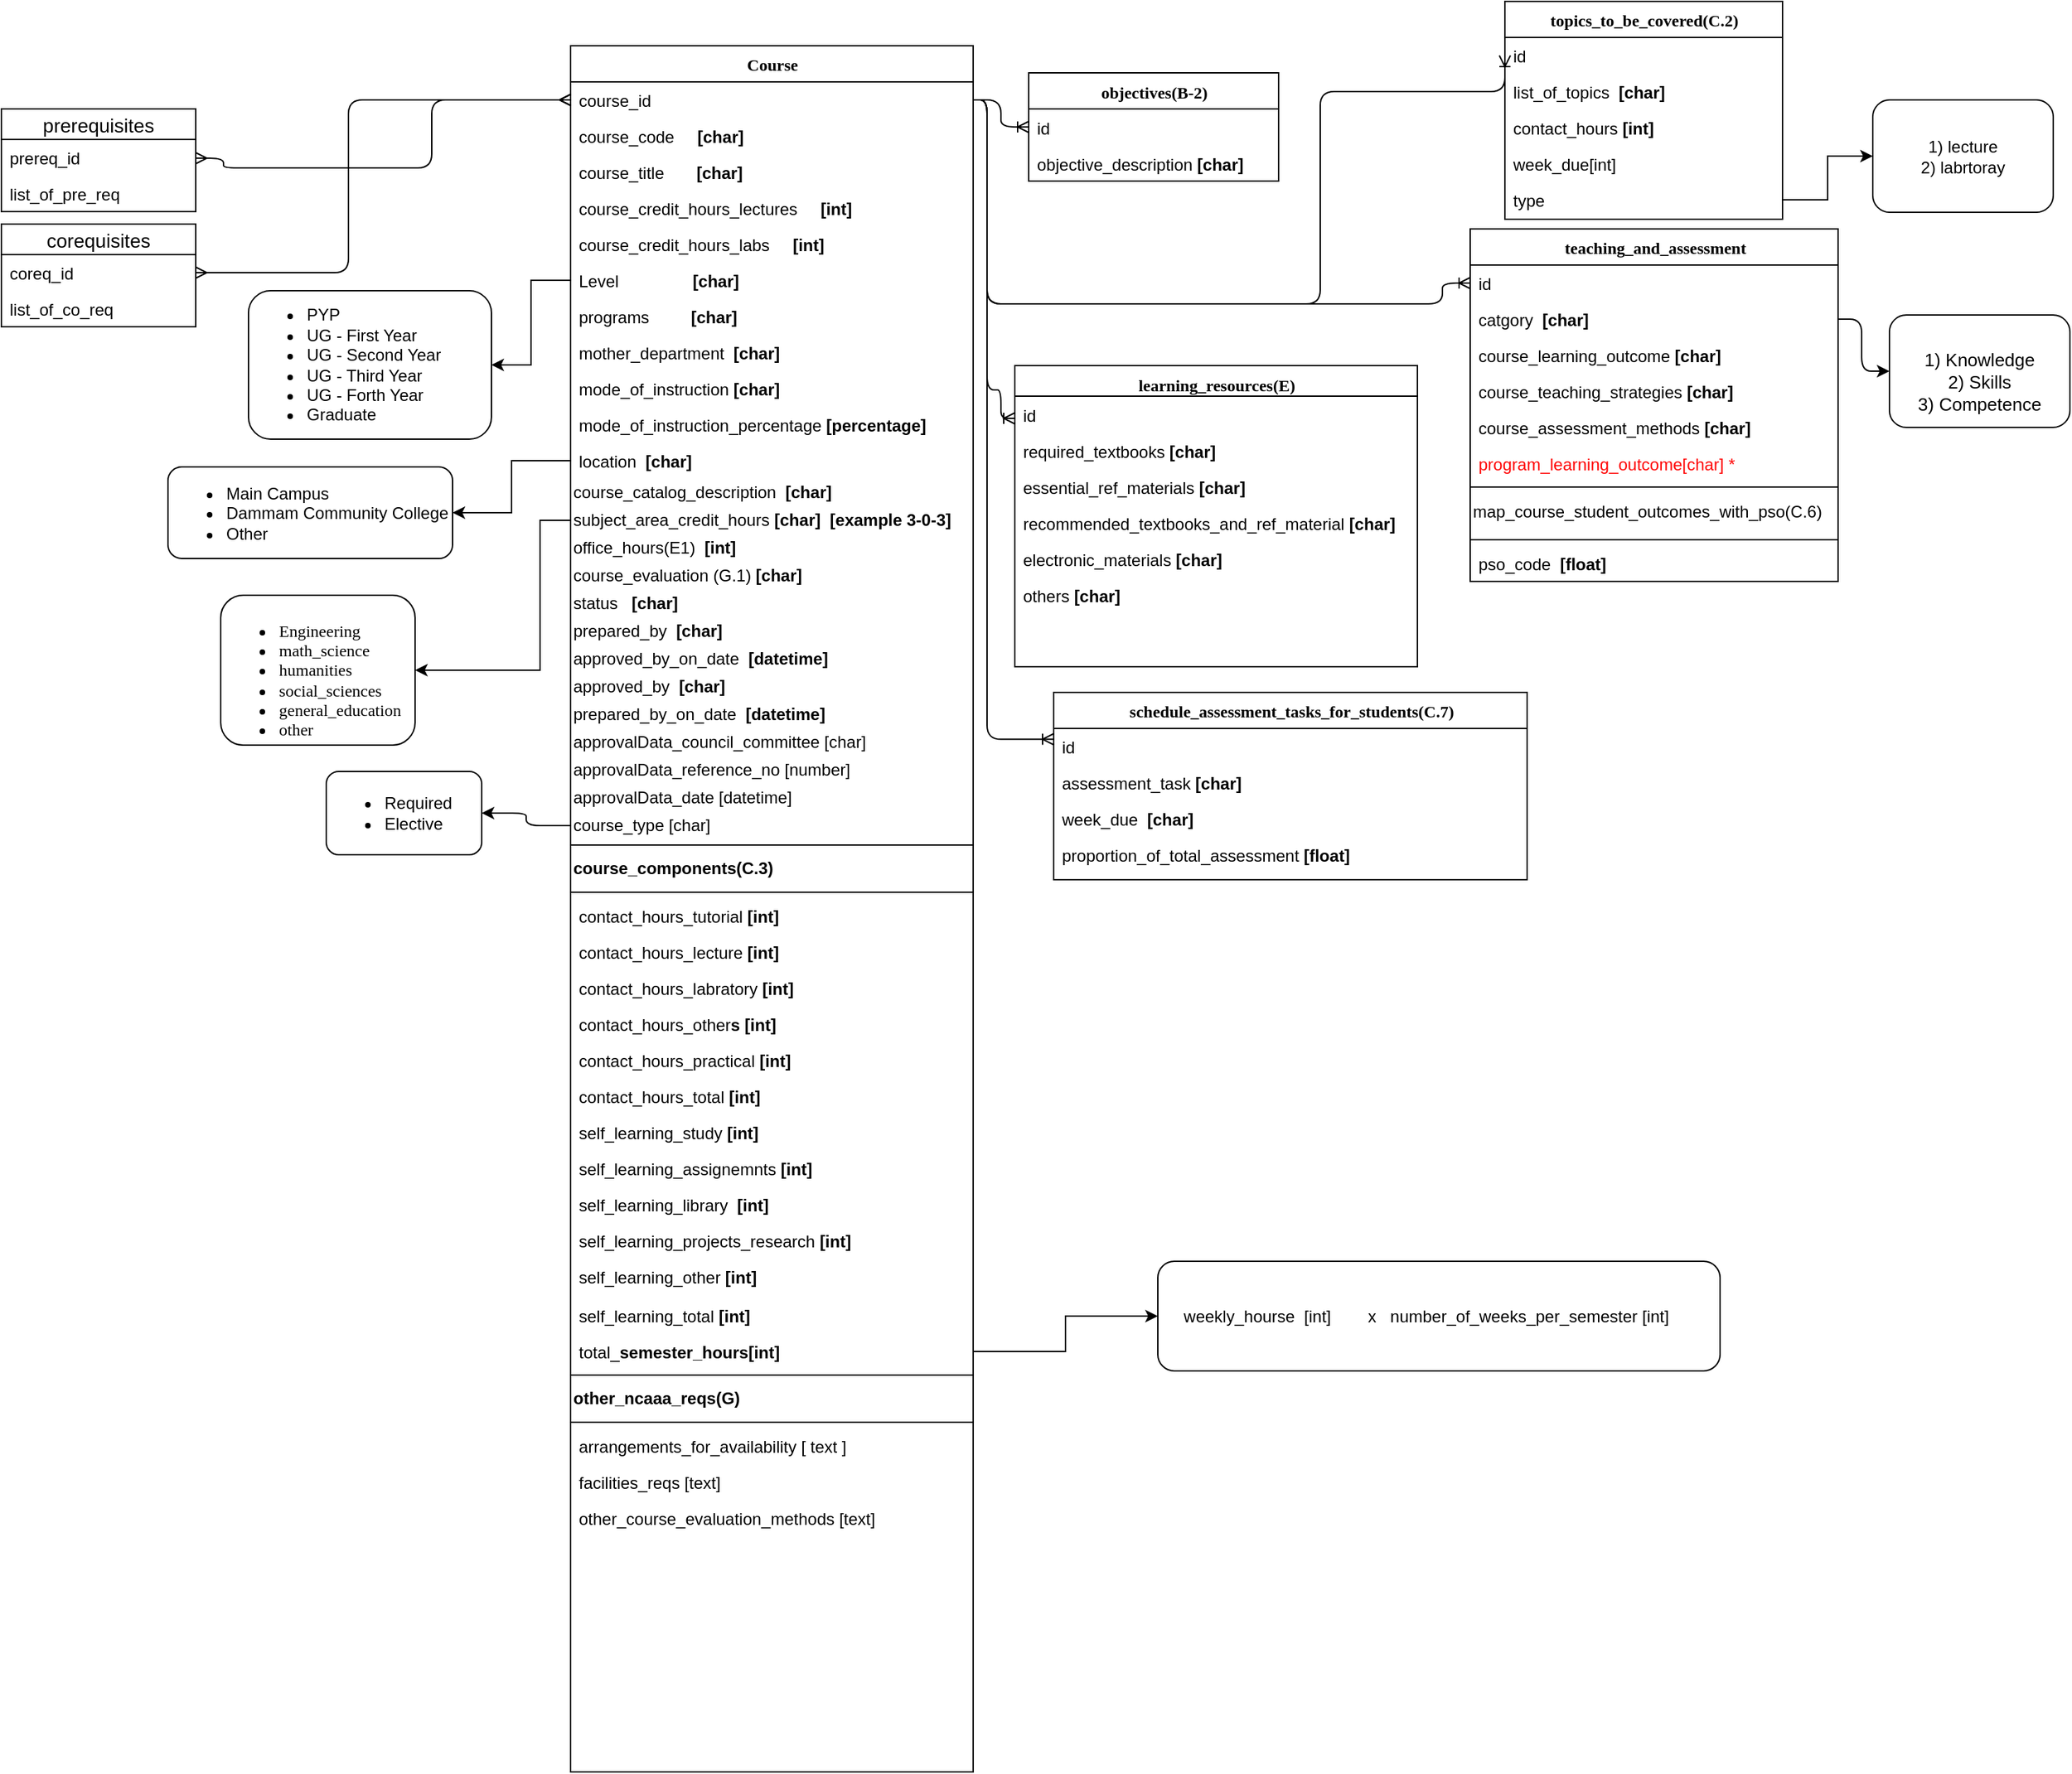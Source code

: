 <mxfile version="10.6.7" type="device"><diagram name="Page-1" id="9f46799a-70d6-7492-0946-bef42562c5a5"><mxGraphModel dx="1968" dy="808" grid="1" gridSize="10" guides="1" tooltips="1" connect="1" arrows="1" fold="1" page="1" pageScale="1" pageWidth="1654" pageHeight="1169" background="#ffffff" math="0" shadow="0"><root><mxCell id="0"/><mxCell id="1" parent="0"/><mxCell id="78961159f06e98e8-17" value="topics_to_be_covered(C.2)" style="swimlane;html=1;fontStyle=1;align=center;verticalAlign=top;childLayout=stackLayout;horizontal=1;startSize=26;horizontalStack=0;resizeParent=1;resizeLast=0;collapsible=1;marginBottom=0;swimlaneFillColor=#ffffff;rounded=0;shadow=0;comic=0;labelBackgroundColor=none;strokeColor=#000000;strokeWidth=1;fillColor=none;fontFamily=Verdana;fontSize=12;fontColor=#000000;" parent="1" vertex="1"><mxGeometry x="1165" y="34" width="200" height="157" as="geometry"/></mxCell><mxCell id="78961159f06e98e8-21" value="id" style="text;html=1;strokeColor=none;fillColor=none;align=left;verticalAlign=top;spacingLeft=4;spacingRight=4;whiteSpace=wrap;overflow=hidden;rotatable=0;points=[[0,0.5],[1,0.5]];portConstraint=eastwest;" parent="78961159f06e98e8-17" vertex="1"><mxGeometry y="26" width="200" height="26" as="geometry"/></mxCell><mxCell id="78961159f06e98e8-23" value="list_of_topics&amp;nbsp; &lt;b&gt;[char]&lt;/b&gt;" style="text;html=1;strokeColor=none;fillColor=none;align=left;verticalAlign=top;spacingLeft=4;spacingRight=4;whiteSpace=wrap;overflow=hidden;rotatable=0;points=[[0,0.5],[1,0.5]];portConstraint=eastwest;" parent="78961159f06e98e8-17" vertex="1"><mxGeometry y="52" width="200" height="26" as="geometry"/></mxCell><mxCell id="78961159f06e98e8-26" value="contact_hours &lt;b&gt;[int]&lt;/b&gt;" style="text;html=1;strokeColor=none;fillColor=none;align=left;verticalAlign=top;spacingLeft=4;spacingRight=4;whiteSpace=wrap;overflow=hidden;rotatable=0;points=[[0,0.5],[1,0.5]];portConstraint=eastwest;" parent="78961159f06e98e8-17" vertex="1"><mxGeometry y="78" width="200" height="26" as="geometry"/></mxCell><mxCell id="pVJimiDEYd39aY8w3Lgu-6" value="week_due[int]" style="text;html=1;strokeColor=none;fillColor=none;align=left;verticalAlign=top;spacingLeft=4;spacingRight=4;whiteSpace=wrap;overflow=hidden;rotatable=0;points=[[0,0.5],[1,0.5]];portConstraint=eastwest;" vertex="1" parent="78961159f06e98e8-17"><mxGeometry y="104" width="200" height="26" as="geometry"/></mxCell><mxCell id="pVJimiDEYd39aY8w3Lgu-5" value="type" style="text;html=1;strokeColor=none;fillColor=none;align=left;verticalAlign=top;spacingLeft=4;spacingRight=4;whiteSpace=wrap;overflow=hidden;rotatable=0;points=[[0,0.5],[1,0.5]];portConstraint=eastwest;" vertex="1" parent="78961159f06e98e8-17"><mxGeometry y="130" width="200" height="26" as="geometry"/></mxCell><mxCell id="78961159f06e98e8-30" value="Course" style="swimlane;html=1;fontStyle=1;align=center;verticalAlign=top;childLayout=stackLayout;horizontal=1;startSize=26;horizontalStack=0;resizeParent=1;resizeLast=0;collapsible=1;marginBottom=0;swimlaneFillColor=#ffffff;rounded=0;shadow=0;comic=0;labelBackgroundColor=none;strokeColor=#000000;strokeWidth=1;fillColor=none;fontFamily=Verdana;fontSize=12;fontColor=#000000;" parent="1" vertex="1"><mxGeometry x="492" y="66" width="290" height="1244" as="geometry"/></mxCell><mxCell id="78961159f06e98e8-40" value="course_id" style="text;html=1;strokeColor=none;fillColor=none;align=left;verticalAlign=top;spacingLeft=4;spacingRight=4;whiteSpace=wrap;overflow=hidden;rotatable=0;points=[[0,0.5],[1,0.5]];portConstraint=eastwest;" parent="78961159f06e98e8-30" vertex="1"><mxGeometry y="26" width="290" height="26" as="geometry"/></mxCell><mxCell id="78961159f06e98e8-31" value="course_code&amp;nbsp;&amp;nbsp;&amp;nbsp;&amp;nbsp; &lt;b&gt;[char]&lt;/b&gt;" style="text;html=1;strokeColor=none;fillColor=none;align=left;verticalAlign=top;spacingLeft=4;spacingRight=4;whiteSpace=wrap;overflow=hidden;rotatable=0;points=[[0,0.5],[1,0.5]];portConstraint=eastwest;" parent="78961159f06e98e8-30" vertex="1"><mxGeometry y="52" width="290" height="26" as="geometry"/></mxCell><mxCell id="78961159f06e98e8-32" value="course_title &amp;nbsp; &amp;nbsp; &amp;nbsp; &lt;b&gt;[char]&lt;/b&gt;" style="text;html=1;strokeColor=none;fillColor=none;align=left;verticalAlign=top;spacingLeft=4;spacingRight=4;whiteSpace=wrap;overflow=hidden;rotatable=0;points=[[0,0.5],[1,0.5]];portConstraint=eastwest;" parent="78961159f06e98e8-30" vertex="1"><mxGeometry y="78" width="290" height="26" as="geometry"/></mxCell><mxCell id="UzLOfeSISGi2PyejeYee-67" value="course_credit_hours_lectures &amp;nbsp; &amp;nbsp; &lt;b&gt;[int]&lt;/b&gt;" style="text;html=1;strokeColor=none;fillColor=none;align=left;verticalAlign=top;spacingLeft=4;spacingRight=4;whiteSpace=wrap;overflow=hidden;rotatable=0;points=[[0,0.5],[1,0.5]];portConstraint=eastwest;fontColor=#000000;" parent="78961159f06e98e8-30" vertex="1"><mxGeometry y="104" width="290" height="26" as="geometry"/></mxCell><mxCell id="pVJimiDEYd39aY8w3Lgu-1" value="course_credit_hours_labs &amp;nbsp; &amp;nbsp; &lt;b&gt;[int]&lt;/b&gt;" style="text;html=1;strokeColor=none;fillColor=none;align=left;verticalAlign=top;spacingLeft=4;spacingRight=4;whiteSpace=wrap;overflow=hidden;rotatable=0;points=[[0,0.5],[1,0.5]];portConstraint=eastwest;fontColor=#000000;" vertex="1" parent="78961159f06e98e8-30"><mxGeometry y="130" width="290" height="26" as="geometry"/></mxCell><mxCell id="UzLOfeSISGi2PyejeYee-46" value="Level&amp;nbsp;&amp;nbsp;&amp;nbsp;&amp;nbsp;&amp;nbsp;&amp;nbsp;&amp;nbsp;&amp;nbsp;&amp;nbsp;&amp;nbsp;&amp;nbsp;&amp;nbsp;&amp;nbsp;&amp;nbsp;&amp;nbsp; &lt;b&gt;[char]&lt;/b&gt;" style="text;html=1;strokeColor=none;fillColor=none;align=left;verticalAlign=top;spacingLeft=4;spacingRight=4;whiteSpace=wrap;overflow=hidden;rotatable=0;points=[[0,0.5],[1,0.5]];portConstraint=eastwest;" parent="78961159f06e98e8-30" vertex="1"><mxGeometry y="156" width="290" height="26" as="geometry"/></mxCell><mxCell id="78961159f06e98e8-33" value="programs&amp;nbsp;&amp;nbsp;&amp;nbsp;&amp;nbsp;&amp;nbsp;&amp;nbsp;&amp;nbsp;&amp;nbsp; &lt;b&gt;[char]&lt;/b&gt;" style="text;html=1;strokeColor=none;fillColor=none;align=left;verticalAlign=top;spacingLeft=4;spacingRight=4;whiteSpace=wrap;overflow=hidden;rotatable=0;points=[[0,0.5],[1,0.5]];portConstraint=eastwest;" parent="78961159f06e98e8-30" vertex="1"><mxGeometry y="182" width="290" height="26" as="geometry"/></mxCell><mxCell id="iOFDOHU7f14Lw6qWiUAn-1" value="mother_department&amp;nbsp; &lt;b&gt;[char]&lt;/b&gt;" style="text;html=1;strokeColor=none;fillColor=none;align=left;verticalAlign=top;spacingLeft=4;spacingRight=4;whiteSpace=wrap;overflow=hidden;rotatable=0;points=[[0,0.5],[1,0.5]];portConstraint=eastwest;" parent="78961159f06e98e8-30" vertex="1"><mxGeometry y="208" width="290" height="26" as="geometry"/></mxCell><mxCell id="78961159f06e98e8-39" value="mode_of_instruction &lt;b&gt;[char]&lt;/b&gt;" style="text;html=1;strokeColor=none;fillColor=none;align=left;verticalAlign=top;spacingLeft=4;spacingRight=4;whiteSpace=wrap;overflow=hidden;rotatable=0;points=[[0,0.5],[1,0.5]];portConstraint=eastwest;" parent="78961159f06e98e8-30" vertex="1"><mxGeometry y="234" width="290" height="26" as="geometry"/></mxCell><mxCell id="UzLOfeSISGi2PyejeYee-68" value="mode_of_instruction_percentage &lt;b&gt;[percentage]&lt;/b&gt;" style="text;html=1;strokeColor=none;fillColor=none;align=left;verticalAlign=top;spacingLeft=4;spacingRight=4;whiteSpace=wrap;overflow=hidden;rotatable=0;points=[[0,0.5],[1,0.5]];portConstraint=eastwest;" parent="78961159f06e98e8-30" vertex="1"><mxGeometry y="260" width="290" height="26" as="geometry"/></mxCell><mxCell id="78961159f06e98e8-37" value="location&amp;nbsp; &lt;b&gt;[char]&lt;/b&gt;" style="text;html=1;strokeColor=none;fillColor=none;align=left;verticalAlign=top;spacingLeft=4;spacingRight=4;whiteSpace=wrap;overflow=hidden;rotatable=0;points=[[0,0.5],[1,0.5]];portConstraint=eastwest;" parent="78961159f06e98e8-30" vertex="1"><mxGeometry y="286" width="290" height="26" as="geometry"/></mxCell><mxCell id="_M7aAqC1SInyn1XYir2N-4" value="course_catalog_description&amp;nbsp; &lt;b&gt;[char]&lt;/b&gt;" style="text;html=1;strokeColor=none;fillColor=none;align=left;verticalAlign=middle;whiteSpace=wrap;rounded=0;" parent="78961159f06e98e8-30" vertex="1"><mxGeometry y="312" width="290" height="20" as="geometry"/></mxCell><mxCell id="_M7aAqC1SInyn1XYir2N-6" value="subject_area_credit_hours &lt;b&gt;[char]&amp;nbsp; [example 3-0-3]&lt;br&gt;&lt;/b&gt;" style="text;html=1;strokeColor=none;fillColor=none;align=left;verticalAlign=middle;whiteSpace=wrap;rounded=0;" parent="78961159f06e98e8-30" vertex="1"><mxGeometry y="332" width="290" height="20" as="geometry"/></mxCell><mxCell id="_M7aAqC1SInyn1XYir2N-10" value="&lt;div&gt;office_hours(E1)&amp;nbsp; &lt;b&gt;[int]&lt;/b&gt;&lt;/div&gt;" style="text;html=1;strokeColor=none;fillColor=none;align=left;verticalAlign=middle;whiteSpace=wrap;rounded=0;" parent="78961159f06e98e8-30" vertex="1"><mxGeometry y="352" width="290" height="20" as="geometry"/></mxCell><mxCell id="_M7aAqC1SInyn1XYir2N-77" value="course_evaluation (G.1) &lt;b&gt;[char]&lt;/b&gt;" style="text;html=1;strokeColor=none;fillColor=none;align=left;verticalAlign=middle;whiteSpace=wrap;rounded=0;" parent="78961159f06e98e8-30" vertex="1"><mxGeometry y="372" width="290" height="20" as="geometry"/></mxCell><mxCell id="UzLOfeSISGi2PyejeYee-38" value="status&amp;nbsp;&amp;nbsp; &lt;b&gt;[char]&lt;/b&gt;" style="text;html=1;strokeColor=none;fillColor=none;align=left;verticalAlign=middle;whiteSpace=wrap;rounded=0;" parent="78961159f06e98e8-30" vertex="1"><mxGeometry y="392" width="290" height="20" as="geometry"/></mxCell><mxCell id="UzLOfeSISGi2PyejeYee-40" value="prepared_by&amp;nbsp; &lt;b&gt;[char]&lt;/b&gt;" style="text;html=1;strokeColor=none;fillColor=none;align=left;verticalAlign=middle;whiteSpace=wrap;rounded=0;" parent="78961159f06e98e8-30" vertex="1"><mxGeometry y="412" width="290" height="20" as="geometry"/></mxCell><mxCell id="UzLOfeSISGi2PyejeYee-43" value="approved_by_on_date&amp;nbsp; &lt;b&gt;[datetime]&lt;/b&gt;" style="text;html=1;strokeColor=none;fillColor=none;align=left;verticalAlign=middle;whiteSpace=wrap;rounded=0;" parent="78961159f06e98e8-30" vertex="1"><mxGeometry y="432" width="290" height="20" as="geometry"/></mxCell><mxCell id="UzLOfeSISGi2PyejeYee-42" value="approved_by&amp;nbsp; &lt;b&gt;[char]&lt;/b&gt;" style="text;html=1;strokeColor=none;fillColor=none;align=left;verticalAlign=middle;whiteSpace=wrap;rounded=0;" parent="78961159f06e98e8-30" vertex="1"><mxGeometry y="452" width="290" height="20" as="geometry"/></mxCell><mxCell id="UzLOfeSISGi2PyejeYee-39" value="prepared_by_on_date&amp;nbsp; &lt;b&gt;[datetime]&lt;/b&gt;" style="text;html=1;strokeColor=none;fillColor=none;align=left;verticalAlign=middle;whiteSpace=wrap;rounded=0;" parent="78961159f06e98e8-30" vertex="1"><mxGeometry y="472" width="290" height="20" as="geometry"/></mxCell><mxCell id="JJQsbHnu82ZyG1BraOys-15" value="approvalData_council_committee [char]" style="text;html=1;strokeColor=none;fillColor=none;align=left;verticalAlign=middle;whiteSpace=wrap;rounded=0;fontColor=#000000;" parent="78961159f06e98e8-30" vertex="1"><mxGeometry y="492" width="290" height="20" as="geometry"/></mxCell><mxCell id="JJQsbHnu82ZyG1BraOys-16" value="approvalData_reference_no [number]" style="text;html=1;strokeColor=none;fillColor=none;align=left;verticalAlign=middle;whiteSpace=wrap;rounded=0;fontColor=#000000;" parent="78961159f06e98e8-30" vertex="1"><mxGeometry y="512" width="290" height="20" as="geometry"/></mxCell><mxCell id="JJQsbHnu82ZyG1BraOys-17" value="approvalData_date [datetime]" style="text;html=1;strokeColor=none;fillColor=none;align=left;verticalAlign=middle;whiteSpace=wrap;rounded=0;fontColor=#000000;" parent="78961159f06e98e8-30" vertex="1"><mxGeometry y="532" width="290" height="20" as="geometry"/></mxCell><mxCell id="JJQsbHnu82ZyG1BraOys-18" value="course_type [char]" style="text;html=1;strokeColor=none;fillColor=none;align=left;verticalAlign=middle;whiteSpace=wrap;rounded=0;fontColor=#000000;" parent="78961159f06e98e8-30" vertex="1"><mxGeometry y="552" width="290" height="20" as="geometry"/></mxCell><mxCell id="UzLOfeSISGi2PyejeYee-8" value="" style="line;strokeWidth=1;fillColor=none;align=left;verticalAlign=middle;spacingTop=-1;spacingLeft=3;spacingRight=3;rotatable=0;labelPosition=right;points=[];portConstraint=eastwest;fontSize=12;" parent="78961159f06e98e8-30" vertex="1"><mxGeometry y="572" width="290" height="8" as="geometry"/></mxCell><mxCell id="_M7aAqC1SInyn1XYir2N-7" value="course_components(C.3)" style="text;html=1;strokeColor=none;fillColor=none;align=left;verticalAlign=middle;whiteSpace=wrap;rounded=0;fontStyle=1" parent="78961159f06e98e8-30" vertex="1"><mxGeometry y="580" width="290" height="26" as="geometry"/></mxCell><mxCell id="UzLOfeSISGi2PyejeYee-7" value="" style="line;strokeWidth=1;fillColor=none;align=left;verticalAlign=middle;spacingTop=-1;spacingLeft=3;spacingRight=3;rotatable=0;labelPosition=right;points=[];portConstraint=eastwest;fontSize=12;" parent="78961159f06e98e8-30" vertex="1"><mxGeometry y="606" width="290" height="8" as="geometry"/></mxCell><mxCell id="JJQsbHnu82ZyG1BraOys-21" value="contact_hours_tutorial &lt;b&gt;[int]&lt;/b&gt;" style="text;html=1;strokeColor=none;fillColor=none;align=left;verticalAlign=top;spacingLeft=4;spacingRight=4;whiteSpace=wrap;overflow=hidden;rotatable=0;points=[[0,0.5],[1,0.5]];portConstraint=eastwest;fontColor=#000000;" parent="78961159f06e98e8-30" vertex="1"><mxGeometry y="614" width="290" height="26" as="geometry"/></mxCell><mxCell id="UzLOfeSISGi2PyejeYee-23" value="contact_hours_lecture &lt;b&gt;[int]&lt;/b&gt;" style="text;html=1;strokeColor=none;fillColor=none;align=left;verticalAlign=top;spacingLeft=4;spacingRight=4;whiteSpace=wrap;overflow=hidden;rotatable=0;points=[[0,0.5],[1,0.5]];portConstraint=eastwest;fontColor=#000000;" parent="78961159f06e98e8-30" vertex="1"><mxGeometry y="640" width="290" height="26" as="geometry"/></mxCell><mxCell id="UzLOfeSISGi2PyejeYee-24" value="contact_hours_labratory &lt;b&gt;[int]&lt;/b&gt;" style="text;html=1;strokeColor=none;fillColor=none;align=left;verticalAlign=top;spacingLeft=4;spacingRight=4;whiteSpace=wrap;overflow=hidden;rotatable=0;points=[[0,0.5],[1,0.5]];portConstraint=eastwest;fontColor=#000000;" parent="78961159f06e98e8-30" vertex="1"><mxGeometry y="666" width="290" height="26" as="geometry"/></mxCell><mxCell id="UzLOfeSISGi2PyejeYee-26" value="contact_hours_other&lt;b&gt;s [int]&lt;/b&gt;" style="text;html=1;strokeColor=none;fillColor=none;align=left;verticalAlign=top;spacingLeft=4;spacingRight=4;whiteSpace=wrap;overflow=hidden;rotatable=0;points=[[0,0.5],[1,0.5]];portConstraint=eastwest;fontColor=#000000;" parent="78961159f06e98e8-30" vertex="1"><mxGeometry y="692" width="290" height="26" as="geometry"/></mxCell><mxCell id="UzLOfeSISGi2PyejeYee-25" value="contact_hours_practical &lt;b&gt;[int]&lt;/b&gt;" style="text;html=1;strokeColor=none;fillColor=none;align=left;verticalAlign=top;spacingLeft=4;spacingRight=4;whiteSpace=wrap;overflow=hidden;rotatable=0;points=[[0,0.5],[1,0.5]];portConstraint=eastwest;fontColor=#000000;" parent="78961159f06e98e8-30" vertex="1"><mxGeometry y="718" width="290" height="26" as="geometry"/></mxCell><mxCell id="UzLOfeSISGi2PyejeYee-27" value="contact_hours_total &lt;b&gt;[int]&lt;/b&gt;" style="text;html=1;strokeColor=none;fillColor=none;align=left;verticalAlign=top;spacingLeft=4;spacingRight=4;whiteSpace=wrap;overflow=hidden;rotatable=0;points=[[0,0.5],[1,0.5]];portConstraint=eastwest;fontColor=#000000;" parent="78961159f06e98e8-30" vertex="1"><mxGeometry y="744" width="290" height="26" as="geometry"/></mxCell><mxCell id="UzLOfeSISGi2PyejeYee-33" value="self_learning_study &lt;b&gt;[int]&lt;/b&gt;" style="text;html=1;strokeColor=none;fillColor=none;align=left;verticalAlign=top;spacingLeft=4;spacingRight=4;whiteSpace=wrap;overflow=hidden;rotatable=0;points=[[0,0.5],[1,0.5]];portConstraint=eastwest;fontColor=#000000;" parent="78961159f06e98e8-30" vertex="1"><mxGeometry y="770" width="290" height="26" as="geometry"/></mxCell><mxCell id="UzLOfeSISGi2PyejeYee-32" value="self_learning_assignemnts &lt;b&gt;[int]&lt;/b&gt;" style="text;html=1;strokeColor=none;fillColor=none;align=left;verticalAlign=top;spacingLeft=4;spacingRight=4;whiteSpace=wrap;overflow=hidden;rotatable=0;points=[[0,0.5],[1,0.5]];portConstraint=eastwest;fontColor=#000000;" parent="78961159f06e98e8-30" vertex="1"><mxGeometry y="796" width="290" height="26" as="geometry"/></mxCell><mxCell id="UzLOfeSISGi2PyejeYee-31" value="self_learning_library&lt;b&gt;&amp;nbsp; [int]&lt;/b&gt;" style="text;html=1;strokeColor=none;fillColor=none;align=left;verticalAlign=top;spacingLeft=4;spacingRight=4;whiteSpace=wrap;overflow=hidden;rotatable=0;points=[[0,0.5],[1,0.5]];portConstraint=eastwest;fontColor=#000000;" parent="78961159f06e98e8-30" vertex="1"><mxGeometry y="822" width="290" height="26" as="geometry"/></mxCell><mxCell id="UzLOfeSISGi2PyejeYee-29" value="self_learning_projects_research &lt;b&gt;[int]&lt;/b&gt;" style="text;html=1;strokeColor=none;fillColor=none;align=left;verticalAlign=top;spacingLeft=4;spacingRight=4;whiteSpace=wrap;overflow=hidden;rotatable=0;points=[[0,0.5],[1,0.5]];portConstraint=eastwest;fontColor=#000000;" parent="78961159f06e98e8-30" vertex="1"><mxGeometry y="848" width="290" height="26" as="geometry"/></mxCell><mxCell id="UzLOfeSISGi2PyejeYee-28" value="self_learning_other &lt;b&gt;[int]&lt;/b&gt;" style="text;html=1;strokeColor=none;fillColor=none;align=left;verticalAlign=top;spacingLeft=4;spacingRight=4;whiteSpace=wrap;overflow=hidden;rotatable=0;points=[[0,0.5],[1,0.5]];portConstraint=eastwest;fontColor=#000000;" parent="78961159f06e98e8-30" vertex="1"><mxGeometry y="874" width="290" height="28" as="geometry"/></mxCell><mxCell id="UzLOfeSISGi2PyejeYee-30" value="self_learning_total &lt;b&gt;[int]&lt;/b&gt;" style="text;html=1;strokeColor=none;fillColor=none;align=left;verticalAlign=top;spacingLeft=4;spacingRight=4;whiteSpace=wrap;overflow=hidden;rotatable=0;points=[[0,0.5],[1,0.5]];portConstraint=eastwest;fontColor=#000000;" parent="78961159f06e98e8-30" vertex="1"><mxGeometry y="902" width="290" height="26" as="geometry"/></mxCell><mxCell id="JJQsbHnu82ZyG1BraOys-28" value="total_&lt;b&gt;semester_hours[int]&lt;/b&gt;" style="text;html=1;strokeColor=none;fillColor=none;align=left;verticalAlign=top;spacingLeft=4;spacingRight=4;whiteSpace=wrap;overflow=hidden;rotatable=0;points=[[0,0.5],[1,0.5]];portConstraint=eastwest;fontColor=#000000;" parent="78961159f06e98e8-30" vertex="1"><mxGeometry y="928" width="290" height="26" as="geometry"/></mxCell><mxCell id="JJQsbHnu82ZyG1BraOys-32" value="" style="line;strokeWidth=1;fillColor=none;align=left;verticalAlign=middle;spacingTop=-1;spacingLeft=3;spacingRight=3;rotatable=0;labelPosition=right;points=[];portConstraint=eastwest;fontSize=12;" parent="78961159f06e98e8-30" vertex="1"><mxGeometry y="954" width="290" height="8" as="geometry"/></mxCell><mxCell id="JJQsbHnu82ZyG1BraOys-33" value="other_ncaaa_reqs(G)" style="text;html=1;strokeColor=none;fillColor=none;align=left;verticalAlign=middle;whiteSpace=wrap;rounded=0;fontStyle=1" parent="78961159f06e98e8-30" vertex="1"><mxGeometry y="962" width="290" height="26" as="geometry"/></mxCell><mxCell id="JJQsbHnu82ZyG1BraOys-34" value="" style="line;strokeWidth=1;fillColor=none;align=left;verticalAlign=middle;spacingTop=-1;spacingLeft=3;spacingRight=3;rotatable=0;labelPosition=right;points=[];portConstraint=eastwest;fontSize=12;" parent="78961159f06e98e8-30" vertex="1"><mxGeometry y="988" width="290" height="8" as="geometry"/></mxCell><mxCell id="JJQsbHnu82ZyG1BraOys-84" value="arrangements_for_availability [ text ] " style="text;html=1;strokeColor=none;fillColor=none;align=left;verticalAlign=top;spacingLeft=4;spacingRight=4;whiteSpace=wrap;overflow=hidden;rotatable=0;points=[[0,0.5],[1,0.5]];portConstraint=eastwest;fontColor=#000000;" parent="78961159f06e98e8-30" vertex="1"><mxGeometry y="996" width="290" height="26" as="geometry"/></mxCell><mxCell id="JJQsbHnu82ZyG1BraOys-85" value="facilities_reqs [text]" style="text;html=1;strokeColor=none;fillColor=none;align=left;verticalAlign=top;spacingLeft=4;spacingRight=4;whiteSpace=wrap;overflow=hidden;rotatable=0;points=[[0,0.5],[1,0.5]];portConstraint=eastwest;fontColor=#000000;" parent="78961159f06e98e8-30" vertex="1"><mxGeometry y="1022" width="290" height="26" as="geometry"/></mxCell><mxCell id="JJQsbHnu82ZyG1BraOys-86" value="other_course_evaluation_methods [text]" style="text;html=1;strokeColor=none;fillColor=none;align=left;verticalAlign=top;spacingLeft=4;spacingRight=4;whiteSpace=wrap;overflow=hidden;rotatable=0;points=[[0,0.5],[1,0.5]];portConstraint=eastwest;fontColor=#000000;" parent="78961159f06e98e8-30" vertex="1"><mxGeometry y="1048" width="290" height="26" as="geometry"/></mxCell><mxCell id="78961159f06e98e8-43" value="objectives(B-2)" style="swimlane;html=1;fontStyle=1;align=center;verticalAlign=top;childLayout=stackLayout;horizontal=1;startSize=26;horizontalStack=0;resizeParent=1;resizeLast=0;collapsible=1;marginBottom=0;swimlaneFillColor=#ffffff;rounded=0;shadow=0;comic=0;labelBackgroundColor=none;strokeColor=#000000;strokeWidth=1;fillColor=none;fontFamily=Verdana;fontSize=12;fontColor=#000000;" parent="1" vertex="1"><mxGeometry x="822" y="85.5" width="180" height="78" as="geometry"/></mxCell><mxCell id="78961159f06e98e8-44" value="id" style="text;html=1;strokeColor=none;fillColor=none;align=left;verticalAlign=top;spacingLeft=4;spacingRight=4;whiteSpace=wrap;overflow=hidden;rotatable=0;points=[[0,0.5],[1,0.5]];portConstraint=eastwest;" parent="78961159f06e98e8-43" vertex="1"><mxGeometry y="26" width="180" height="26" as="geometry"/></mxCell><mxCell id="78961159f06e98e8-45" value="objective_description &lt;b&gt;[char]&lt;/b&gt;" style="text;html=1;strokeColor=none;fillColor=none;align=left;verticalAlign=top;spacingLeft=4;spacingRight=4;whiteSpace=wrap;overflow=hidden;rotatable=0;points=[[0,0.5],[1,0.5]];portConstraint=eastwest;" parent="78961159f06e98e8-43" vertex="1"><mxGeometry y="52" width="180" height="26" as="geometry"/></mxCell><mxCell id="_M7aAqC1SInyn1XYir2N-20" value="" style="edgeStyle=orthogonalEdgeStyle;fontSize=12;html=1;endArrow=ERoneToMany;exitX=1;exitY=0.5;exitDx=0;exitDy=0;entryX=0;entryY=0.5;entryDx=0;entryDy=0;" parent="1" source="78961159f06e98e8-40" target="78961159f06e98e8-44" edge="1"><mxGeometry width="100" height="100" relative="1" as="geometry"><mxPoint x="1222" y="401.5" as="sourcePoint"/><mxPoint x="1322" y="301.5" as="targetPoint"/></mxGeometry></mxCell><mxCell id="_M7aAqC1SInyn1XYir2N-24" value="" style="edgeStyle=orthogonalEdgeStyle;fontSize=12;html=1;endArrow=ERoneToMany;exitX=1;exitY=0.5;exitDx=0;exitDy=0;entryX=0;entryY=0.5;entryDx=0;entryDy=0;" parent="1" source="78961159f06e98e8-40" target="78961159f06e98e8-21" edge="1"><mxGeometry width="100" height="100" relative="1" as="geometry"><mxPoint x="1182" y="124.5" as="sourcePoint"/><mxPoint x="1282" y="157.5" as="targetPoint"/><Array as="points"><mxPoint x="792" y="105"/><mxPoint x="792" y="252"/><mxPoint x="1032" y="252"/><mxPoint x="1032" y="99"/></Array></mxGeometry></mxCell><mxCell id="_M7aAqC1SInyn1XYir2N-41" value="teaching_and_assessment" style="swimlane;html=1;fontStyle=1;align=center;verticalAlign=top;childLayout=stackLayout;horizontal=1;startSize=26;horizontalStack=0;resizeParent=1;resizeLast=0;collapsible=1;marginBottom=0;swimlaneFillColor=#ffffff;rounded=0;shadow=0;comic=0;labelBackgroundColor=none;strokeColor=#000000;strokeWidth=1;fillColor=none;fontFamily=Verdana;fontSize=12;fontColor=#000000;" parent="1" vertex="1"><mxGeometry x="1140" y="198" width="265" height="254" as="geometry"/></mxCell><mxCell id="_M7aAqC1SInyn1XYir2N-42" value="id" style="text;html=1;strokeColor=none;fillColor=none;align=left;verticalAlign=top;spacingLeft=4;spacingRight=4;whiteSpace=wrap;overflow=hidden;rotatable=0;points=[[0,0.5],[1,0.5]];portConstraint=eastwest;" parent="_M7aAqC1SInyn1XYir2N-41" vertex="1"><mxGeometry y="26" width="265" height="26" as="geometry"/></mxCell><mxCell id="_M7aAqC1SInyn1XYir2N-46" value="catgory&amp;nbsp; &lt;b&gt;[char]&lt;/b&gt;" style="text;html=1;strokeColor=none;fillColor=none;align=left;verticalAlign=top;spacingLeft=4;spacingRight=4;whiteSpace=wrap;overflow=hidden;rotatable=0;points=[[0,0.5],[1,0.5]];portConstraint=eastwest;" parent="_M7aAqC1SInyn1XYir2N-41" vertex="1"><mxGeometry y="52" width="265" height="26" as="geometry"/></mxCell><mxCell id="_M7aAqC1SInyn1XYir2N-43" value="course_learning_outcome &lt;b&gt;[char]&lt;/b&gt;" style="text;html=1;strokeColor=none;fillColor=none;align=left;verticalAlign=top;spacingLeft=4;spacingRight=4;whiteSpace=wrap;overflow=hidden;rotatable=0;points=[[0,0.5],[1,0.5]];portConstraint=eastwest;" parent="_M7aAqC1SInyn1XYir2N-41" vertex="1"><mxGeometry y="78" width="265" height="26" as="geometry"/></mxCell><mxCell id="_M7aAqC1SInyn1XYir2N-44" value="course_teaching_strategies &lt;b&gt;[char]&lt;/b&gt;" style="text;html=1;strokeColor=none;fillColor=none;align=left;verticalAlign=top;spacingLeft=4;spacingRight=4;whiteSpace=wrap;overflow=hidden;rotatable=0;points=[[0,0.5],[1,0.5]];portConstraint=eastwest;" parent="_M7aAqC1SInyn1XYir2N-41" vertex="1"><mxGeometry y="104" width="265" height="26" as="geometry"/></mxCell><mxCell id="_M7aAqC1SInyn1XYir2N-45" value="course_assessment_methods &lt;b&gt;[char]&lt;/b&gt;" style="text;html=1;strokeColor=none;fillColor=none;align=left;verticalAlign=top;spacingLeft=4;spacingRight=4;whiteSpace=wrap;overflow=hidden;rotatable=0;points=[[0,0.5],[1,0.5]];portConstraint=eastwest;" parent="_M7aAqC1SInyn1XYir2N-41" vertex="1"><mxGeometry y="130" width="265" height="26" as="geometry"/></mxCell><mxCell id="9x-ZuJvsZmX3xzax4Zao-1" value="program_learning_outcome[char] *" style="text;html=1;align=left;verticalAlign=top;spacingLeft=4;spacingRight=4;whiteSpace=wrap;overflow=hidden;rotatable=0;points=[[0,0.5],[1,0.5]];portConstraint=eastwest;fontColor=#FF0303;" parent="_M7aAqC1SInyn1XYir2N-41" vertex="1"><mxGeometry y="156" width="265" height="26" as="geometry"/></mxCell><mxCell id="UzLOfeSISGi2PyejeYee-35" value="" style="line;strokeWidth=1;fillColor=none;align=left;verticalAlign=middle;spacingTop=-1;spacingLeft=3;spacingRight=3;rotatable=0;labelPosition=right;points=[];portConstraint=eastwest;fontSize=12;" parent="_M7aAqC1SInyn1XYir2N-41" vertex="1"><mxGeometry y="182" width="265" height="8" as="geometry"/></mxCell><mxCell id="UzLOfeSISGi2PyejeYee-36" value="map_course_student_outcomes_with_pso(C.6)" style="text;html=1;" parent="_M7aAqC1SInyn1XYir2N-41" vertex="1"><mxGeometry y="190" width="265" height="30" as="geometry"/></mxCell><mxCell id="UzLOfeSISGi2PyejeYee-37" value="" style="line;strokeWidth=1;fillColor=none;align=left;verticalAlign=middle;spacingTop=-1;spacingLeft=3;spacingRight=3;rotatable=0;labelPosition=right;points=[];portConstraint=eastwest;fontSize=12;" parent="_M7aAqC1SInyn1XYir2N-41" vertex="1"><mxGeometry y="220" width="265" height="8" as="geometry"/></mxCell><mxCell id="_M7aAqC1SInyn1XYir2N-53" value="pso_code&amp;nbsp; &lt;font&gt;&lt;b&gt;[float]&lt;/b&gt;&lt;/font&gt;" style="text;html=1;align=left;verticalAlign=top;spacingLeft=4;spacingRight=4;whiteSpace=wrap;overflow=hidden;rotatable=0;points=[[0,0.5],[1,0.5]];portConstraint=eastwest;fontColor=#000000;" parent="_M7aAqC1SInyn1XYir2N-41" vertex="1"><mxGeometry y="228" width="265" height="26" as="geometry"/></mxCell><mxCell id="_M7aAqC1SInyn1XYir2N-57" value="" style="edgeStyle=orthogonalEdgeStyle;fontSize=12;html=1;endArrow=ERoneToMany;exitX=1;exitY=0.5;exitDx=0;exitDy=0;entryX=0;entryY=0.5;entryDx=0;entryDy=0;" parent="1" source="78961159f06e98e8-40" target="_M7aAqC1SInyn1XYir2N-42" edge="1"><mxGeometry width="100" height="100" relative="1" as="geometry"><mxPoint x="801.714" y="266.929" as="sourcePoint"/><mxPoint x="1132" y="281.5" as="targetPoint"/><Array as="points"><mxPoint x="792" y="105"/><mxPoint x="792" y="252"/><mxPoint x="1120" y="252"/><mxPoint x="1120" y="237"/></Array></mxGeometry></mxCell><mxCell id="_M7aAqC1SInyn1XYir2N-61" value="" style="endArrow=classic;html=1;entryX=0;entryY=0.5;entryDx=0;entryDy=0;edgeStyle=orthogonalEdgeStyle;" parent="1" source="_M7aAqC1SInyn1XYir2N-46" target="_M7aAqC1SInyn1XYir2N-62" edge="1"><mxGeometry width="50" height="50" relative="1" as="geometry"><mxPoint x="1382" y="341.5" as="sourcePoint"/><mxPoint x="1402" y="305.5" as="targetPoint"/><Array as="points"><mxPoint x="1422" y="300.5"/></Array></mxGeometry></mxCell><mxCell id="_M7aAqC1SInyn1XYir2N-62" value="&lt;div&gt;&lt;br&gt;&lt;/div&gt;&lt;div style=&quot;font-size: 13px&quot;&gt;&lt;font style=&quot;font-size: 13px&quot;&gt;1) Knowledge&lt;/font&gt;&lt;/div&gt;&lt;div style=&quot;font-size: 13px&quot;&gt;&lt;font style=&quot;font-size: 13px&quot;&gt;2) Skills&lt;/font&gt;&lt;/div&gt;&lt;div style=&quot;font-size: 13px&quot;&gt;&lt;font style=&quot;font-size: 13px&quot;&gt;3) Competence&lt;/font&gt;&lt;br&gt;&lt;/div&gt;" style="rounded=1;whiteSpace=wrap;html=1;align=center;fontStyle=0" parent="1" vertex="1"><mxGeometry x="1442" y="260" width="130" height="81" as="geometry"/></mxCell><mxCell id="_M7aAqC1SInyn1XYir2N-70" value="&lt;div&gt;schedule_assessment_tasks_for_students(C.7)&lt;/div&gt;" style="swimlane;html=1;fontStyle=1;align=center;verticalAlign=top;childLayout=stackLayout;horizontal=1;startSize=26;horizontalStack=0;resizeParent=1;resizeLast=0;collapsible=1;marginBottom=0;swimlaneFillColor=#ffffff;rounded=0;shadow=0;comic=0;labelBackgroundColor=none;strokeColor=#000000;strokeWidth=1;fillColor=none;fontFamily=Verdana;fontSize=12;fontColor=#000000;" parent="1" vertex="1"><mxGeometry x="840" y="532" width="341" height="135" as="geometry"/></mxCell><mxCell id="_M7aAqC1SInyn1XYir2N-71" value="id" style="text;html=1;strokeColor=none;fillColor=none;align=left;verticalAlign=top;spacingLeft=4;spacingRight=4;whiteSpace=wrap;overflow=hidden;rotatable=0;points=[[0,0.5],[1,0.5]];portConstraint=eastwest;" parent="_M7aAqC1SInyn1XYir2N-70" vertex="1"><mxGeometry y="26" width="341" height="26" as="geometry"/></mxCell><mxCell id="_M7aAqC1SInyn1XYir2N-72" value="assessment_task &lt;b&gt;[char]&lt;/b&gt;" style="text;html=1;strokeColor=none;fillColor=none;align=left;verticalAlign=top;spacingLeft=4;spacingRight=4;whiteSpace=wrap;overflow=hidden;rotatable=0;points=[[0,0.5],[1,0.5]];portConstraint=eastwest;" parent="_M7aAqC1SInyn1XYir2N-70" vertex="1"><mxGeometry y="52" width="341" height="26" as="geometry"/></mxCell><mxCell id="_M7aAqC1SInyn1XYir2N-73" value="week_due&amp;nbsp; &lt;b&gt;[char]&lt;/b&gt;" style="text;html=1;strokeColor=none;fillColor=none;align=left;verticalAlign=top;spacingLeft=4;spacingRight=4;whiteSpace=wrap;overflow=hidden;rotatable=0;points=[[0,0.5],[1,0.5]];portConstraint=eastwest;" parent="_M7aAqC1SInyn1XYir2N-70" vertex="1"><mxGeometry y="78" width="341" height="26" as="geometry"/></mxCell><mxCell id="_M7aAqC1SInyn1XYir2N-74" value="proportion_of_total_assessment &lt;b&gt;[float]&lt;/b&gt;" style="text;html=1;strokeColor=none;fillColor=none;align=left;verticalAlign=top;spacingLeft=4;spacingRight=4;whiteSpace=wrap;overflow=hidden;rotatable=0;points=[[0,0.5],[1,0.5]];portConstraint=eastwest;" parent="_M7aAqC1SInyn1XYir2N-70" vertex="1"><mxGeometry y="104" width="341" height="26" as="geometry"/></mxCell><mxCell id="_M7aAqC1SInyn1XYir2N-76" value="" style="edgeStyle=orthogonalEdgeStyle;fontSize=12;html=1;endArrow=ERoneToMany;entryX=0;entryY=0.25;entryDx=0;entryDy=0;exitX=1;exitY=0.5;exitDx=0;exitDy=0;" parent="1" source="78961159f06e98e8-40" target="_M7aAqC1SInyn1XYir2N-70" edge="1"><mxGeometry width="100" height="100" relative="1" as="geometry"><mxPoint x="772" y="261.5" as="sourcePoint"/><mxPoint x="1076" y="481.5" as="targetPoint"/><Array as="points"><mxPoint x="792" y="105"/><mxPoint x="792" y="566"/></Array></mxGeometry></mxCell><mxCell id="_M7aAqC1SInyn1XYir2N-78" value="learning_resources(E)" style="swimlane;html=1;fontStyle=1;align=center;verticalAlign=top;childLayout=stackLayout;horizontal=1;startSize=22;horizontalStack=0;resizeParent=1;resizeLast=0;collapsible=1;marginBottom=0;swimlaneFillColor=#ffffff;rounded=0;shadow=0;comic=0;labelBackgroundColor=none;strokeColor=#000000;strokeWidth=1;fillColor=none;fontFamily=Verdana;fontSize=12;fontColor=#000000;" parent="1" vertex="1"><mxGeometry x="812" y="296.5" width="290" height="217" as="geometry"/></mxCell><mxCell id="_M7aAqC1SInyn1XYir2N-79" value="id" style="text;html=1;strokeColor=none;fillColor=none;align=left;verticalAlign=top;spacingLeft=4;spacingRight=4;whiteSpace=wrap;overflow=hidden;rotatable=0;points=[[0,0.5],[1,0.5]];portConstraint=eastwest;" parent="_M7aAqC1SInyn1XYir2N-78" vertex="1"><mxGeometry y="22" width="290" height="26" as="geometry"/></mxCell><mxCell id="_M7aAqC1SInyn1XYir2N-80" value="required_textbooks &lt;b&gt;[char]&lt;/b&gt;" style="text;html=1;strokeColor=none;fillColor=none;align=left;verticalAlign=top;spacingLeft=4;spacingRight=4;whiteSpace=wrap;overflow=hidden;rotatable=0;points=[[0,0.5],[1,0.5]];portConstraint=eastwest;" parent="_M7aAqC1SInyn1XYir2N-78" vertex="1"><mxGeometry y="48" width="290" height="26" as="geometry"/></mxCell><mxCell id="_M7aAqC1SInyn1XYir2N-81" value="essential_ref_materials &lt;b&gt;[char]&lt;/b&gt;" style="text;html=1;strokeColor=none;fillColor=none;align=left;verticalAlign=top;spacingLeft=4;spacingRight=4;whiteSpace=wrap;overflow=hidden;rotatable=0;points=[[0,0.5],[1,0.5]];portConstraint=eastwest;" parent="_M7aAqC1SInyn1XYir2N-78" vertex="1"><mxGeometry y="74" width="290" height="26" as="geometry"/></mxCell><mxCell id="_M7aAqC1SInyn1XYir2N-82" value="recommended_textbooks_and_ref_material &lt;b&gt;[char]&lt;/b&gt;" style="text;html=1;strokeColor=none;fillColor=none;align=left;verticalAlign=top;spacingLeft=4;spacingRight=4;whiteSpace=wrap;overflow=hidden;rotatable=0;points=[[0,0.5],[1,0.5]];portConstraint=eastwest;" parent="_M7aAqC1SInyn1XYir2N-78" vertex="1"><mxGeometry y="100" width="290" height="26" as="geometry"/></mxCell><mxCell id="_M7aAqC1SInyn1XYir2N-83" value="electronic_materials &lt;b&gt;[char]&lt;/b&gt;" style="text;html=1;strokeColor=none;fillColor=none;align=left;verticalAlign=top;spacingLeft=4;spacingRight=4;whiteSpace=wrap;overflow=hidden;rotatable=0;points=[[0,0.5],[1,0.5]];portConstraint=eastwest;" parent="_M7aAqC1SInyn1XYir2N-78" vertex="1"><mxGeometry y="126" width="290" height="26" as="geometry"/></mxCell><mxCell id="_M7aAqC1SInyn1XYir2N-84" value="others &lt;b&gt;[char]&lt;/b&gt;" style="text;html=1;strokeColor=none;fillColor=none;align=left;verticalAlign=top;spacingLeft=4;spacingRight=4;whiteSpace=wrap;overflow=hidden;rotatable=0;points=[[0,0.5],[1,0.5]];portConstraint=eastwest;" parent="_M7aAqC1SInyn1XYir2N-78" vertex="1"><mxGeometry y="152" width="290" height="26" as="geometry"/></mxCell><mxCell id="_M7aAqC1SInyn1XYir2N-93" value="" style="edgeStyle=orthogonalEdgeStyle;fontSize=12;html=1;endArrow=ERoneToMany;exitX=1;exitY=0.5;exitDx=0;exitDy=0;" parent="1" source="78961159f06e98e8-40" edge="1"><mxGeometry width="100" height="100" relative="1" as="geometry"><mxPoint x="762" y="251.5" as="sourcePoint"/><mxPoint x="812" y="334.5" as="targetPoint"/><Array as="points"><mxPoint x="792" y="105"/><mxPoint x="792" y="314"/><mxPoint x="802" y="314"/><mxPoint x="802" y="335"/></Array></mxGeometry></mxCell><mxCell id="UzLOfeSISGi2PyejeYee-48" value="&lt;div&gt;&lt;ul&gt;&lt;li&gt;PYP&lt;/li&gt;&lt;li&gt;&lt;font&gt;UG - First Year &lt;br&gt;&lt;/font&gt;&lt;/li&gt;&lt;li&gt;&lt;font&gt;UG - Second Year &lt;/font&gt;&lt;/li&gt;&lt;li&gt;&lt;font&gt;UG - Third Year&lt;br&gt;&lt;/font&gt;&lt;/li&gt;&lt;li&gt;&lt;font&gt;UG - Forth Year&lt;/font&gt;&lt;br&gt;&lt;/li&gt;&lt;li&gt;Graduate&lt;br&gt;&lt;/li&gt;&lt;/ul&gt;&lt;/div&gt;" style="rounded=1;whiteSpace=wrap;html=1;align=left;fontStyle=0;fontColor=#000000;" parent="1" vertex="1"><mxGeometry x="260" y="242.5" width="175" height="107" as="geometry"/></mxCell><mxCell id="UzLOfeSISGi2PyejeYee-50" style="edgeStyle=orthogonalEdgeStyle;rounded=0;orthogonalLoop=1;jettySize=auto;html=1;entryX=1;entryY=0.5;entryDx=0;entryDy=0;" parent="1" source="UzLOfeSISGi2PyejeYee-46" target="UzLOfeSISGi2PyejeYee-48" edge="1"><mxGeometry relative="1" as="geometry"/></mxCell><mxCell id="UzLOfeSISGi2PyejeYee-51" value="&lt;ul&gt;&lt;li&gt;Main Campus&lt;/li&gt;&lt;li&gt;Dammam Community College&lt;/li&gt;&lt;li&gt;Other&lt;/li&gt;&lt;/ul&gt;" style="rounded=1;whiteSpace=wrap;html=1;align=left;fontStyle=0" parent="1" vertex="1"><mxGeometry x="202" y="369.5" width="205" height="66" as="geometry"/></mxCell><mxCell id="UzLOfeSISGi2PyejeYee-54" style="edgeStyle=orthogonalEdgeStyle;rounded=0;orthogonalLoop=1;jettySize=auto;html=1;entryX=1;entryY=0.5;entryDx=0;entryDy=0;" parent="1" source="78961159f06e98e8-37" target="UzLOfeSISGi2PyejeYee-51" edge="1"><mxGeometry relative="1" as="geometry"/></mxCell><mxCell id="UzLOfeSISGi2PyejeYee-55" value="prerequisites" style="swimlane;fontStyle=0;childLayout=stackLayout;horizontal=1;startSize=22;fillColor=none;horizontalStack=0;resizeParent=1;resizeParentMax=0;resizeLast=0;collapsible=1;marginBottom=0;swimlaneFillColor=#ffffff;align=center;fontSize=14;" parent="1" vertex="1"><mxGeometry x="82" y="111.5" width="140" height="74" as="geometry"/></mxCell><mxCell id="UzLOfeSISGi2PyejeYee-56" value="prereq_id" style="text;strokeColor=none;fillColor=none;spacingLeft=4;spacingRight=4;overflow=hidden;rotatable=0;points=[[0,0.5],[1,0.5]];portConstraint=eastwest;fontSize=12;" parent="UzLOfeSISGi2PyejeYee-55" vertex="1"><mxGeometry y="22" width="140" height="26" as="geometry"/></mxCell><mxCell id="UzLOfeSISGi2PyejeYee-58" value="list_of_pre_req" style="text;strokeColor=none;fillColor=none;spacingLeft=4;spacingRight=4;overflow=hidden;rotatable=0;points=[[0,0.5],[1,0.5]];portConstraint=eastwest;fontSize=12;" parent="UzLOfeSISGi2PyejeYee-55" vertex="1"><mxGeometry y="48" width="140" height="26" as="geometry"/></mxCell><mxCell id="UzLOfeSISGi2PyejeYee-59" value="" style="edgeStyle=orthogonalEdgeStyle;fontSize=12;html=1;endArrow=ERmany;startArrow=ERmany;entryX=0;entryY=0.5;entryDx=0;entryDy=0;" parent="1" target="78961159f06e98e8-40" edge="1"><mxGeometry width="100" height="100" relative="1" as="geometry"><mxPoint x="222" y="147" as="sourcePoint"/><mxPoint x="480" y="169" as="targetPoint"/><Array as="points"><mxPoint x="242" y="147"/><mxPoint x="242" y="154"/><mxPoint x="392" y="154"/><mxPoint x="392" y="105"/></Array></mxGeometry></mxCell><mxCell id="UzLOfeSISGi2PyejeYee-60" value="corequisites" style="swimlane;fontStyle=0;childLayout=stackLayout;horizontal=1;startSize=22;fillColor=none;horizontalStack=0;resizeParent=1;resizeParentMax=0;resizeLast=0;collapsible=1;marginBottom=0;swimlaneFillColor=#ffffff;align=center;fontSize=14;" parent="1" vertex="1"><mxGeometry x="82" y="194.5" width="140" height="74" as="geometry"/></mxCell><mxCell id="UzLOfeSISGi2PyejeYee-61" value="coreq_id" style="text;strokeColor=none;fillColor=none;spacingLeft=4;spacingRight=4;overflow=hidden;rotatable=0;points=[[0,0.5],[1,0.5]];portConstraint=eastwest;fontSize=12;" parent="UzLOfeSISGi2PyejeYee-60" vertex="1"><mxGeometry y="22" width="140" height="26" as="geometry"/></mxCell><mxCell id="UzLOfeSISGi2PyejeYee-62" value="list_of_co_req" style="text;strokeColor=none;fillColor=none;spacingLeft=4;spacingRight=4;overflow=hidden;rotatable=0;points=[[0,0.5],[1,0.5]];portConstraint=eastwest;fontSize=12;" parent="UzLOfeSISGi2PyejeYee-60" vertex="1"><mxGeometry y="48" width="140" height="26" as="geometry"/></mxCell><mxCell id="UzLOfeSISGi2PyejeYee-64" value="" style="edgeStyle=orthogonalEdgeStyle;fontSize=12;html=1;endArrow=ERmany;startArrow=ERmany;exitX=1;exitY=0.5;exitDx=0;exitDy=0;entryX=0;entryY=0.5;entryDx=0;entryDy=0;" parent="1" source="UzLOfeSISGi2PyejeYee-61" target="78961159f06e98e8-40" edge="1"><mxGeometry width="100" height="100" relative="1" as="geometry"><mxPoint x="102" y="401.5" as="sourcePoint"/><mxPoint x="450" y="170" as="targetPoint"/><Array as="points"><mxPoint x="332" y="230"/><mxPoint x="332" y="105"/></Array></mxGeometry></mxCell><mxCell id="JJQsbHnu82ZyG1BraOys-19" value="&lt;ul&gt;&lt;li&gt;Required&lt;/li&gt;&lt;li&gt;Elective&lt;br&gt;&lt;/li&gt;&lt;/ul&gt;" style="rounded=1;whiteSpace=wrap;html=1;fontColor=#000000;align=left;" parent="1" vertex="1"><mxGeometry x="316" y="589" width="112" height="60" as="geometry"/></mxCell><mxCell id="JJQsbHnu82ZyG1BraOys-20" value="" style="endArrow=classic;html=1;fontColor=#FF1C1C;entryX=1;entryY=0.5;entryDx=0;entryDy=0;exitX=0;exitY=0.5;exitDx=0;exitDy=0;edgeStyle=orthogonalEdgeStyle;" parent="1" source="JJQsbHnu82ZyG1BraOys-18" target="JJQsbHnu82ZyG1BraOys-19" edge="1"><mxGeometry width="50" height="50" relative="1" as="geometry"><mxPoint x="390" y="630" as="sourcePoint"/><mxPoint x="440" y="580" as="targetPoint"/></mxGeometry></mxCell><mxCell id="JJQsbHnu82ZyG1BraOys-29" value="&amp;nbsp;&amp;nbsp;&amp;nbsp;&amp;nbsp; weekly_hourse&amp;nbsp; &lt;span&gt;[int]&amp;nbsp;&amp;nbsp;&amp;nbsp;&amp;nbsp;&amp;nbsp;&amp;nbsp;&amp;nbsp; x &amp;nbsp; number_of_weeks_per_semester&lt;/span&gt;&lt;span&gt; &lt;span&gt;[int]&lt;/span&gt;&lt;/span&gt;" style="rounded=1;whiteSpace=wrap;html=1;fontColor=#000000;align=left;fontStyle=0;" parent="1" vertex="1"><mxGeometry x="915" y="942" width="405" height="79" as="geometry"/></mxCell><mxCell id="JJQsbHnu82ZyG1BraOys-31" style="edgeStyle=orthogonalEdgeStyle;rounded=0;orthogonalLoop=1;jettySize=auto;html=1;fontColor=#FF0303;" parent="1" source="JJQsbHnu82ZyG1BraOys-28" target="JJQsbHnu82ZyG1BraOys-29" edge="1"><mxGeometry relative="1" as="geometry"/></mxCell><mxCell id="9x-ZuJvsZmX3xzax4Zao-4" value="&lt;div align=&quot;left&quot;&gt;&lt;br&gt;&lt;/div&gt;&lt;br&gt;&lt;br&gt;&lt;ul&gt;&lt;li&gt;&lt;font style=&quot;font-size: 12px&quot; face=&quot;Times New Roman, serif&quot;&gt;&lt;font style=&quot;font-size: 12px&quot;&gt;Engineering&lt;/font&gt;&lt;/font&gt;&lt;/li&gt;&lt;li&gt;&lt;font style=&quot;font-size: 12px&quot; face=&quot;Times New Roman, serif&quot;&gt;&lt;font style=&quot;font-size: 12px&quot;&gt;math_science&lt;/font&gt;&lt;/font&gt;&lt;/li&gt;&lt;li&gt;&lt;font style=&quot;font-size: 12px&quot; face=&quot;Times New Roman, serif&quot;&gt;&lt;font style=&quot;font-size: 12px&quot;&gt;humanities&lt;/font&gt;&lt;/font&gt;&lt;/li&gt;&lt;li&gt;&lt;font style=&quot;font-size: 12px&quot; face=&quot;Times New Roman, serif&quot;&gt;&lt;font style=&quot;font-size: 12px&quot;&gt;social_sciences&lt;/font&gt;&lt;/font&gt;&lt;/li&gt;&lt;li&gt;&lt;font style=&quot;font-size: 12px&quot; face=&quot;Times New Roman, serif&quot;&gt;&lt;font style=&quot;font-size: 12px&quot;&gt;general_education&lt;/font&gt;&lt;/font&gt;&lt;/li&gt;&lt;li&gt;&lt;font style=&quot;font-size: 12px&quot; face=&quot;Times New Roman, serif&quot;&gt;&lt;font style=&quot;font-size: 12px&quot;&gt;other&lt;br&gt;&lt;/font&gt;&lt;/font&gt;&lt;/li&gt;&lt;/ul&gt;&lt;div&gt;&lt;br&gt;&lt;/div&gt;&lt;div&gt;&lt;br&gt;&lt;/div&gt;" style="rounded=1;whiteSpace=wrap;html=1;align=left;" parent="1" vertex="1"><mxGeometry x="240" y="462" width="140" height="108" as="geometry"/></mxCell><mxCell id="9x-ZuJvsZmX3xzax4Zao-5" style="edgeStyle=orthogonalEdgeStyle;rounded=0;orthogonalLoop=1;jettySize=auto;html=1;exitX=0;exitY=0.5;exitDx=0;exitDy=0;entryX=1;entryY=0.5;entryDx=0;entryDy=0;" parent="1" source="_M7aAqC1SInyn1XYir2N-6" target="9x-ZuJvsZmX3xzax4Zao-4" edge="1"><mxGeometry relative="1" as="geometry"><Array as="points"><mxPoint x="470" y="408"/><mxPoint x="470" y="516"/></Array></mxGeometry></mxCell><mxCell id="pVJimiDEYd39aY8w3Lgu-7" value="&lt;div&gt;1) lecture&lt;/div&gt;&lt;div&gt;2) labrtoray&lt;br&gt;&lt;/div&gt;" style="rounded=1;whiteSpace=wrap;html=1;align=center;fontStyle=0" vertex="1" parent="1"><mxGeometry x="1430" y="105" width="130" height="81" as="geometry"/></mxCell><mxCell id="pVJimiDEYd39aY8w3Lgu-8" style="edgeStyle=orthogonalEdgeStyle;rounded=0;orthogonalLoop=1;jettySize=auto;html=1;entryX=0;entryY=0.5;entryDx=0;entryDy=0;fontColor=#000000;" edge="1" parent="1" source="pVJimiDEYd39aY8w3Lgu-5" target="pVJimiDEYd39aY8w3Lgu-7"><mxGeometry relative="1" as="geometry"/></mxCell></root></mxGraphModel></diagram></mxfile>